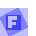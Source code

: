 transform pagecoords;
pagecoords:=identity;
beginfig (1)
fill ((0,0)--(10,0)--(10,10)--(0,10)--cycle)
		transformed pagecoords withcolor (0.75, 0.75, 1);
fill ((3.33,0)--(10,3.33)--(6.66,10)--(0,6.66)--cycle)
		transformed pagecoords withcolor (0.5, 0.5, 1);
fill ((2.5,2.5)--(7.5,2.5)--(7.5,7.5)--(2.5,7.5)--cycle)
		transformed pagecoords withcolor (0.25, 0.25, 1);
fill ((3,3)--(3,7)--(6,7)--(6,6)--(4,6)--(4,5)--(5.5,5)--(5.5,4)--(4,4)--(4,3)--cycle)
		transformed pagecoords withcolor (0.75, 0.75, 1);
endfig;
bye
